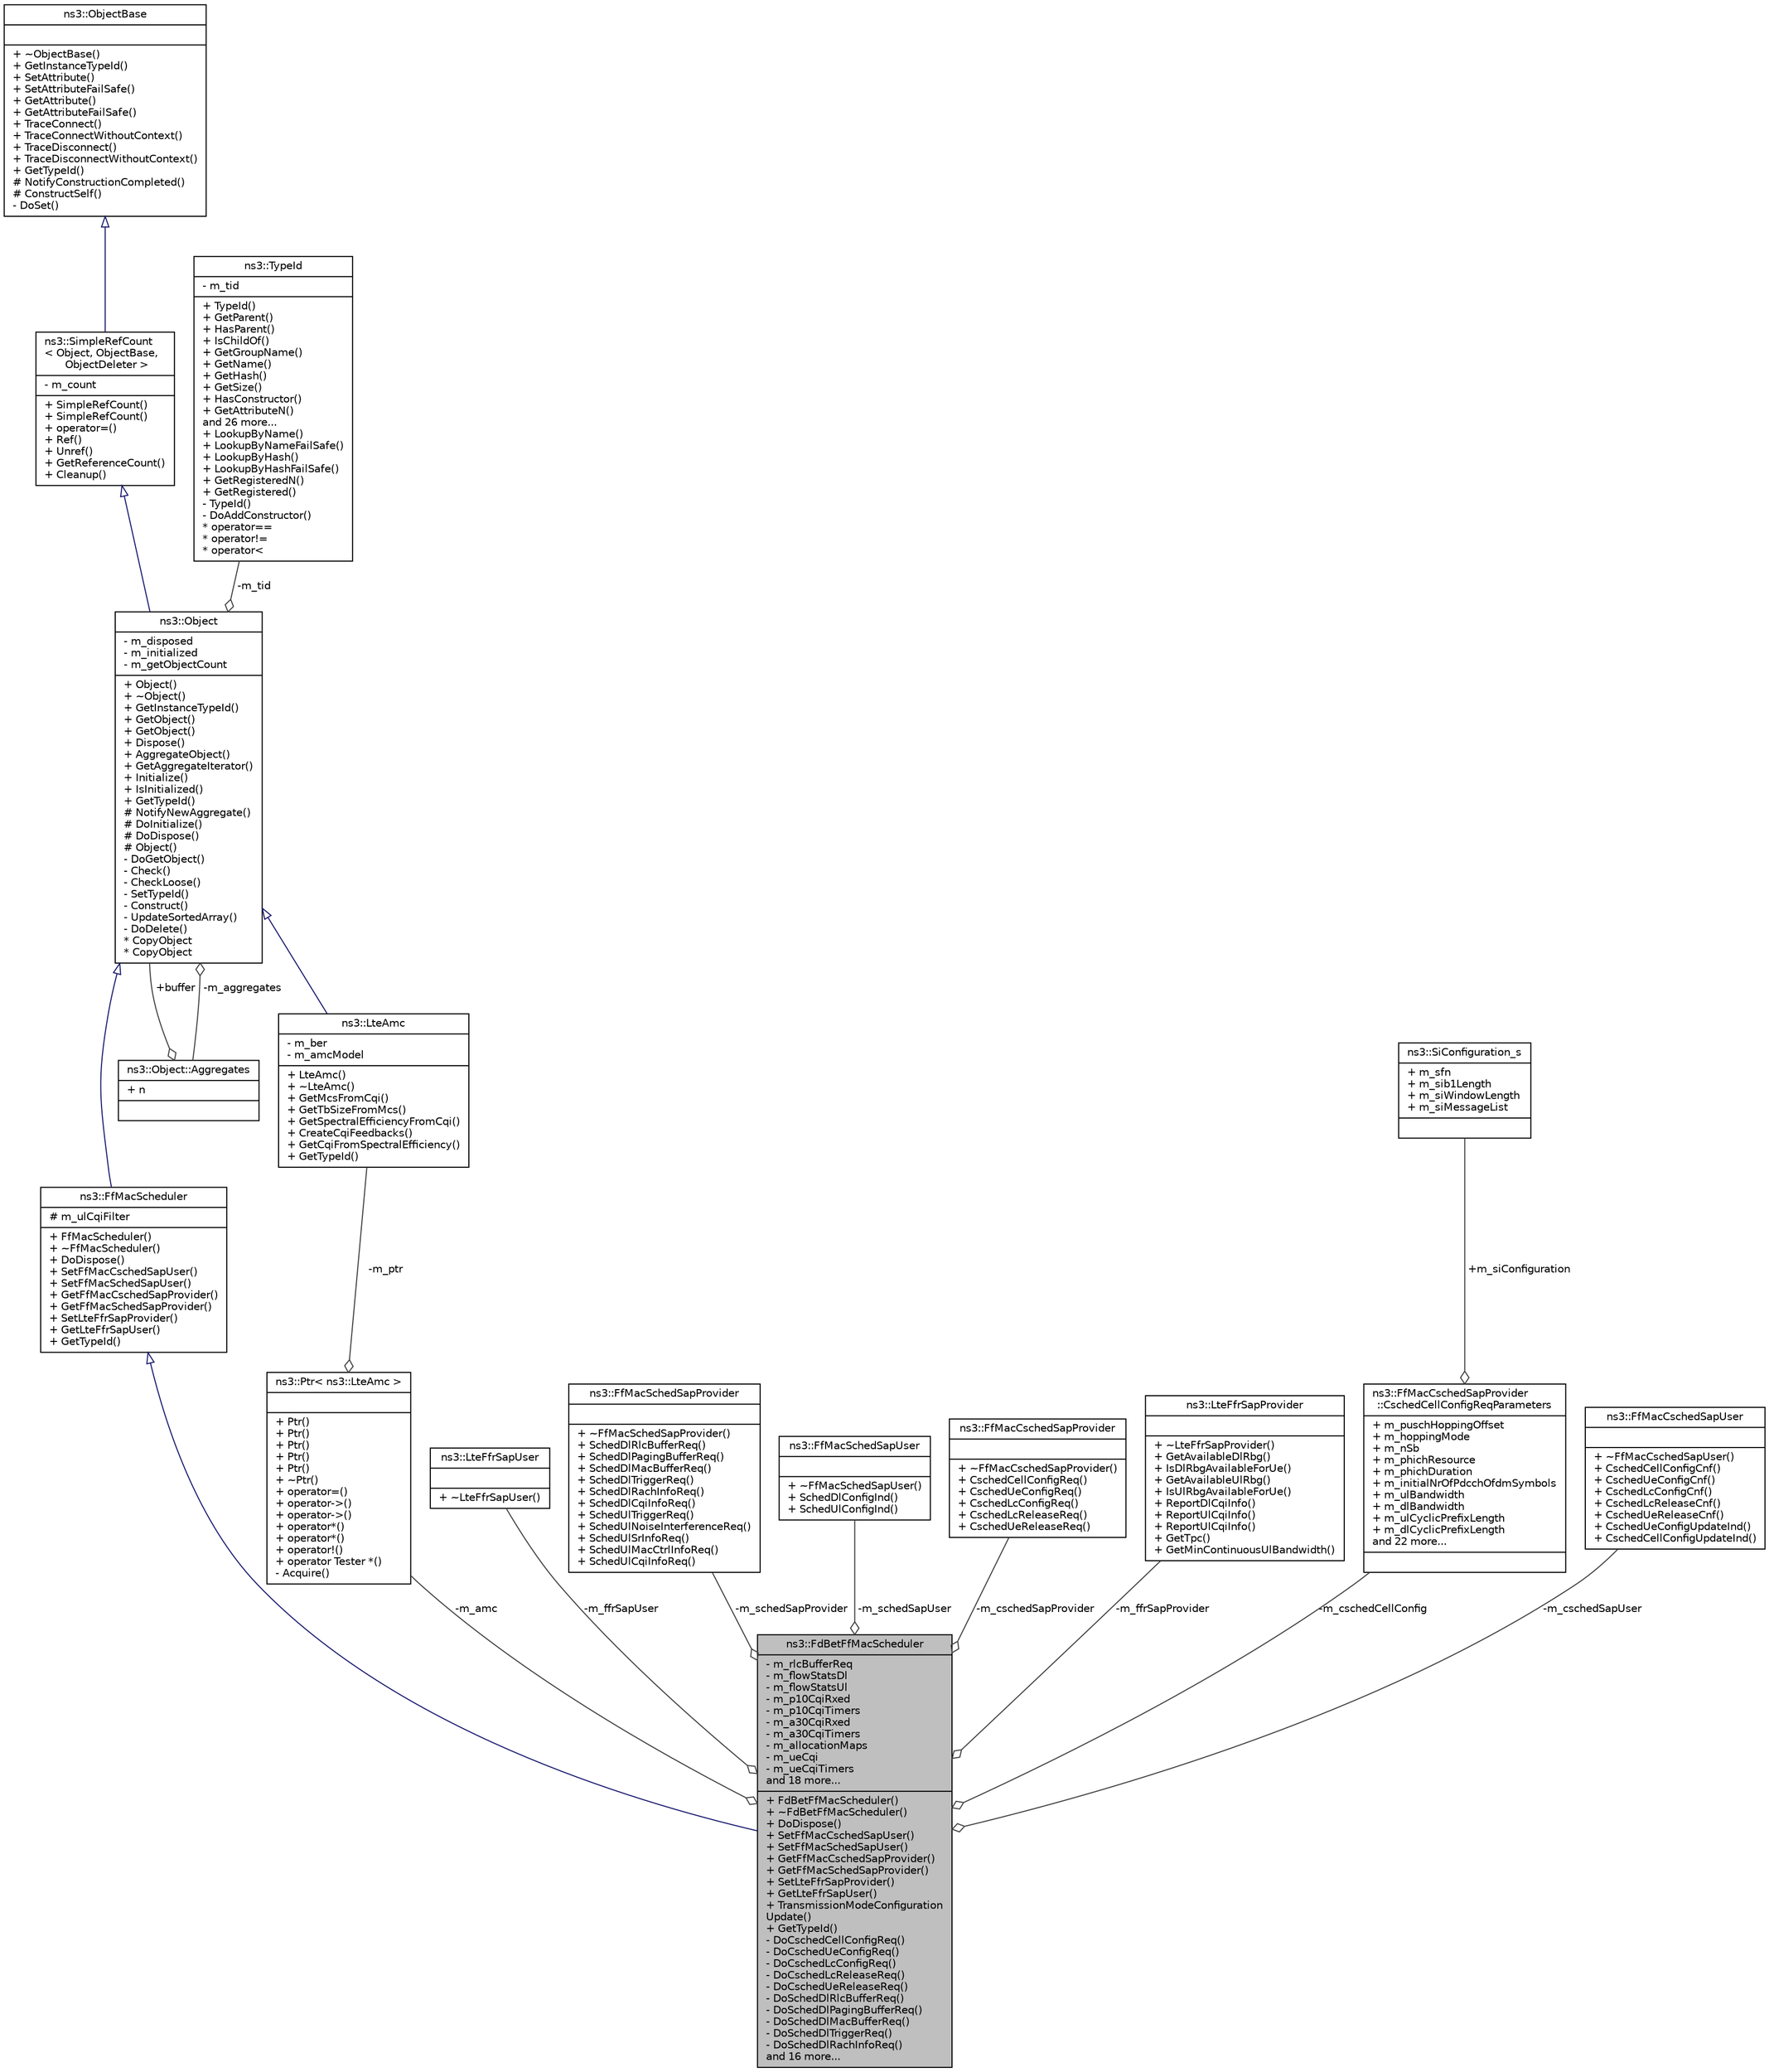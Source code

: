 digraph "ns3::FdBetFfMacScheduler"
{
  edge [fontname="Helvetica",fontsize="10",labelfontname="Helvetica",labelfontsize="10"];
  node [fontname="Helvetica",fontsize="10",shape=record];
  Node1 [label="{ns3::FdBetFfMacScheduler\n|- m_rlcBufferReq\l- m_flowStatsDl\l- m_flowStatsUl\l- m_p10CqiRxed\l- m_p10CqiTimers\l- m_a30CqiRxed\l- m_a30CqiTimers\l- m_allocationMaps\l- m_ueCqi\l- m_ueCqiTimers\land 18 more...\l|+ FdBetFfMacScheduler()\l+ ~FdBetFfMacScheduler()\l+ DoDispose()\l+ SetFfMacCschedSapUser()\l+ SetFfMacSchedSapUser()\l+ GetFfMacCschedSapProvider()\l+ GetFfMacSchedSapProvider()\l+ SetLteFfrSapProvider()\l+ GetLteFfrSapUser()\l+ TransmissionModeConfiguration\lUpdate()\l+ GetTypeId()\l- DoCschedCellConfigReq()\l- DoCschedUeConfigReq()\l- DoCschedLcConfigReq()\l- DoCschedLcReleaseReq()\l- DoCschedUeReleaseReq()\l- DoSchedDlRlcBufferReq()\l- DoSchedDlPagingBufferReq()\l- DoSchedDlMacBufferReq()\l- DoSchedDlTriggerReq()\l- DoSchedDlRachInfoReq()\land 16 more...\l}",height=0.2,width=0.4,color="black", fillcolor="grey75", style="filled", fontcolor="black"];
  Node2 -> Node1 [dir="back",color="midnightblue",fontsize="10",style="solid",arrowtail="onormal"];
  Node2 [label="{ns3::FfMacScheduler\n|# m_ulCqiFilter\l|+ FfMacScheduler()\l+ ~FfMacScheduler()\l+ DoDispose()\l+ SetFfMacCschedSapUser()\l+ SetFfMacSchedSapUser()\l+ GetFfMacCschedSapProvider()\l+ GetFfMacSchedSapProvider()\l+ SetLteFfrSapProvider()\l+ GetLteFfrSapUser()\l+ GetTypeId()\l}",height=0.2,width=0.4,color="black", fillcolor="white", style="filled",URL="$d2/d30/classns3_1_1FfMacScheduler.html"];
  Node3 -> Node2 [dir="back",color="midnightblue",fontsize="10",style="solid",arrowtail="onormal"];
  Node3 [label="{ns3::Object\n|- m_disposed\l- m_initialized\l- m_getObjectCount\l|+ Object()\l+ ~Object()\l+ GetInstanceTypeId()\l+ GetObject()\l+ GetObject()\l+ Dispose()\l+ AggregateObject()\l+ GetAggregateIterator()\l+ Initialize()\l+ IsInitialized()\l+ GetTypeId()\l# NotifyNewAggregate()\l# DoInitialize()\l# DoDispose()\l# Object()\l- DoGetObject()\l- Check()\l- CheckLoose()\l- SetTypeId()\l- Construct()\l- UpdateSortedArray()\l- DoDelete()\l* CopyObject\l* CopyObject\l}",height=0.2,width=0.4,color="black", fillcolor="white", style="filled",URL="$d9/d77/classns3_1_1Object.html",tooltip="A base class which provides memory management and object aggregation. "];
  Node4 -> Node3 [dir="back",color="midnightblue",fontsize="10",style="solid",arrowtail="onormal"];
  Node4 [label="{ns3::SimpleRefCount\l\< Object, ObjectBase,\l ObjectDeleter \>\n|- m_count\l|+ SimpleRefCount()\l+ SimpleRefCount()\l+ operator=()\l+ Ref()\l+ Unref()\l+ GetReferenceCount()\l+ Cleanup()\l}",height=0.2,width=0.4,color="black", fillcolor="white", style="filled",URL="$da/da1/classns3_1_1SimpleRefCount.html"];
  Node5 -> Node4 [dir="back",color="midnightblue",fontsize="10",style="solid",arrowtail="onormal"];
  Node5 [label="{ns3::ObjectBase\n||+ ~ObjectBase()\l+ GetInstanceTypeId()\l+ SetAttribute()\l+ SetAttributeFailSafe()\l+ GetAttribute()\l+ GetAttributeFailSafe()\l+ TraceConnect()\l+ TraceConnectWithoutContext()\l+ TraceDisconnect()\l+ TraceDisconnectWithoutContext()\l+ GetTypeId()\l# NotifyConstructionCompleted()\l# ConstructSelf()\l- DoSet()\l}",height=0.2,width=0.4,color="black", fillcolor="white", style="filled",URL="$d2/dac/classns3_1_1ObjectBase.html",tooltip="Anchor the ns-3 type and attribute system. "];
  Node6 -> Node3 [color="grey25",fontsize="10",style="solid",label=" -m_tid" ,arrowhead="odiamond"];
  Node6 [label="{ns3::TypeId\n|- m_tid\l|+ TypeId()\l+ GetParent()\l+ HasParent()\l+ IsChildOf()\l+ GetGroupName()\l+ GetName()\l+ GetHash()\l+ GetSize()\l+ HasConstructor()\l+ GetAttributeN()\land 26 more...\l+ LookupByName()\l+ LookupByNameFailSafe()\l+ LookupByHash()\l+ LookupByHashFailSafe()\l+ GetRegisteredN()\l+ GetRegistered()\l- TypeId()\l- DoAddConstructor()\l* operator==\l* operator!=\l* operator\<\l}",height=0.2,width=0.4,color="black", fillcolor="white", style="filled",URL="$d6/d11/classns3_1_1TypeId.html",tooltip="a unique identifier for an interface. "];
  Node7 -> Node3 [color="grey25",fontsize="10",style="solid",label=" -m_aggregates" ,arrowhead="odiamond"];
  Node7 [label="{ns3::Object::Aggregates\n|+ n\l|}",height=0.2,width=0.4,color="black", fillcolor="white", style="filled",URL="$d5/de9/structns3_1_1Object_1_1Aggregates.html"];
  Node3 -> Node7 [color="grey25",fontsize="10",style="solid",label=" +buffer" ,arrowhead="odiamond"];
  Node8 -> Node1 [color="grey25",fontsize="10",style="solid",label=" -m_ffrSapUser" ,arrowhead="odiamond"];
  Node8 [label="{ns3::LteFfrSapUser\n||+ ~LteFfrSapUser()\l}",height=0.2,width=0.4,color="black", fillcolor="white", style="filled",URL="$d4/dce/classns3_1_1LteFfrSapUser.html",tooltip="Service Access Point (SAP) offered by the eNodeB RRC instance to the Frequency Reuse algorithm instan..."];
  Node9 -> Node1 [color="grey25",fontsize="10",style="solid",label=" -m_schedSapProvider" ,arrowhead="odiamond"];
  Node9 [label="{ns3::FfMacSchedSapProvider\n||+ ~FfMacSchedSapProvider()\l+ SchedDlRlcBufferReq()\l+ SchedDlPagingBufferReq()\l+ SchedDlMacBufferReq()\l+ SchedDlTriggerReq()\l+ SchedDlRachInfoReq()\l+ SchedDlCqiInfoReq()\l+ SchedUlTriggerReq()\l+ SchedUlNoiseInterferenceReq()\l+ SchedUlSrInfoReq()\l+ SchedUlMacCtrlInfoReq()\l+ SchedUlCqiInfoReq()\l}",height=0.2,width=0.4,color="black", fillcolor="white", style="filled",URL="$d3/d8f/classns3_1_1FfMacSchedSapProvider.html",tooltip="Provides the SCHED SAP. "];
  Node10 -> Node1 [color="grey25",fontsize="10",style="solid",label=" -m_schedSapUser" ,arrowhead="odiamond"];
  Node10 [label="{ns3::FfMacSchedSapUser\n||+ ~FfMacSchedSapUser()\l+ SchedDlConfigInd()\l+ SchedUlConfigInd()\l}",height=0.2,width=0.4,color="black", fillcolor="white", style="filled",URL="$df/d68/classns3_1_1FfMacSchedSapUser.html"];
  Node11 -> Node1 [color="grey25",fontsize="10",style="solid",label=" -m_cschedSapProvider" ,arrowhead="odiamond"];
  Node11 [label="{ns3::FfMacCschedSapProvider\n||+ ~FfMacCschedSapProvider()\l+ CschedCellConfigReq()\l+ CschedUeConfigReq()\l+ CschedLcConfigReq()\l+ CschedLcReleaseReq()\l+ CschedUeReleaseReq()\l}",height=0.2,width=0.4,color="black", fillcolor="white", style="filled",URL="$df/d7e/classns3_1_1FfMacCschedSapProvider.html",tooltip="Provides the CSCHED SAP. "];
  Node12 -> Node1 [color="grey25",fontsize="10",style="solid",label=" -m_ffrSapProvider" ,arrowhead="odiamond"];
  Node12 [label="{ns3::LteFfrSapProvider\n||+ ~LteFfrSapProvider()\l+ GetAvailableDlRbg()\l+ IsDlRbgAvailableForUe()\l+ GetAvailableUlRbg()\l+ IsUlRbgAvailableForUe()\l+ ReportDlCqiInfo()\l+ ReportUlCqiInfo()\l+ ReportUlCqiInfo()\l+ GetTpc()\l+ GetMinContinuousUlBandwidth()\l}",height=0.2,width=0.4,color="black", fillcolor="white", style="filled",URL="$d7/dab/classns3_1_1LteFfrSapProvider.html",tooltip="Service Access Point (SAP) offered by the Frequency Reuse algorithm instance to the MAC Scheduler ins..."];
  Node13 -> Node1 [color="grey25",fontsize="10",style="solid",label=" -m_cschedCellConfig" ,arrowhead="odiamond"];
  Node13 [label="{ns3::FfMacCschedSapProvider\l::CschedCellConfigReqParameters\n|+ m_puschHoppingOffset\l+ m_hoppingMode\l+ m_nSb\l+ m_phichResource\l+ m_phichDuration\l+ m_initialNrOfPdcchOfdmSymbols\l+ m_ulBandwidth\l+ m_dlBandwidth\l+ m_ulCyclicPrefixLength\l+ m_dlCyclicPrefixLength\land 22 more...\l|}",height=0.2,width=0.4,color="black", fillcolor="white", style="filled",URL="$d2/d66/structns3_1_1FfMacCschedSapProvider_1_1CschedCellConfigReqParameters.html"];
  Node14 -> Node13 [color="grey25",fontsize="10",style="solid",label=" +m_siConfiguration" ,arrowhead="odiamond"];
  Node14 [label="{ns3::SiConfiguration_s\n|+ m_sfn\l+ m_sib1Length\l+ m_siWindowLength\l+ m_siMessageList\l|}",height=0.2,width=0.4,color="black", fillcolor="white", style="filled",URL="$de/dcc/structns3_1_1SiConfiguration__s.html",tooltip="See section 4.3.21 siConfiguration. "];
  Node15 -> Node1 [color="grey25",fontsize="10",style="solid",label=" -m_cschedSapUser" ,arrowhead="odiamond"];
  Node15 [label="{ns3::FfMacCschedSapUser\n||+ ~FfMacCschedSapUser()\l+ CschedCellConfigCnf()\l+ CschedUeConfigCnf()\l+ CschedLcConfigCnf()\l+ CschedLcReleaseCnf()\l+ CschedUeReleaseCnf()\l+ CschedUeConfigUpdateInd()\l+ CschedCellConfigUpdateInd()\l}",height=0.2,width=0.4,color="black", fillcolor="white", style="filled",URL="$d9/d82/classns3_1_1FfMacCschedSapUser.html"];
  Node16 -> Node1 [color="grey25",fontsize="10",style="solid",label=" -m_amc" ,arrowhead="odiamond"];
  Node16 [label="{ns3::Ptr\< ns3::LteAmc \>\n||+ Ptr()\l+ Ptr()\l+ Ptr()\l+ Ptr()\l+ Ptr()\l+ ~Ptr()\l+ operator=()\l+ operator-\>()\l+ operator-\>()\l+ operator*()\l+ operator*()\l+ operator!()\l+ operator Tester *()\l- Acquire()\l}",height=0.2,width=0.4,color="black", fillcolor="white", style="filled",URL="$dc/d90/classns3_1_1Ptr.html"];
  Node17 -> Node16 [color="grey25",fontsize="10",style="solid",label=" -m_ptr" ,arrowhead="odiamond"];
  Node17 [label="{ns3::LteAmc\n|- m_ber\l- m_amcModel\l|+ LteAmc()\l+ ~LteAmc()\l+ GetMcsFromCqi()\l+ GetTbSizeFromMcs()\l+ GetSpectralEfficiencyFromCqi()\l+ CreateCqiFeedbacks()\l+ GetCqiFromSpectralEfficiency()\l+ GetTypeId()\l}",height=0.2,width=0.4,color="black", fillcolor="white", style="filled",URL="$d0/dd6/classns3_1_1LteAmc.html"];
  Node3 -> Node17 [dir="back",color="midnightblue",fontsize="10",style="solid",arrowtail="onormal"];
}
